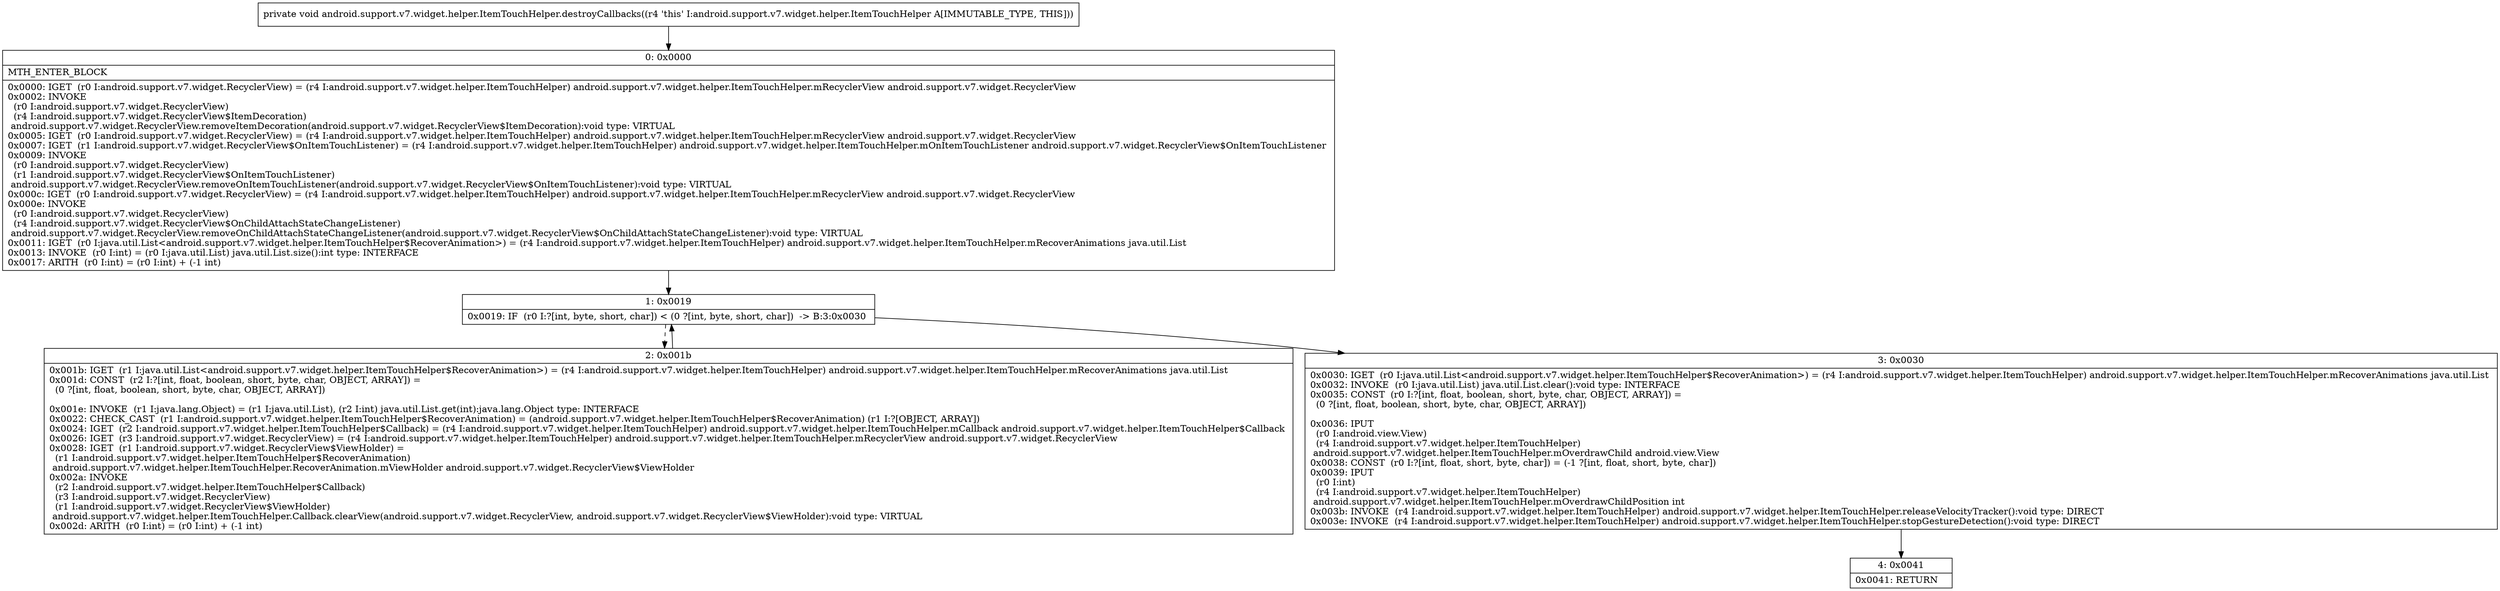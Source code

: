 digraph "CFG forandroid.support.v7.widget.helper.ItemTouchHelper.destroyCallbacks()V" {
Node_0 [shape=record,label="{0\:\ 0x0000|MTH_ENTER_BLOCK\l|0x0000: IGET  (r0 I:android.support.v7.widget.RecyclerView) = (r4 I:android.support.v7.widget.helper.ItemTouchHelper) android.support.v7.widget.helper.ItemTouchHelper.mRecyclerView android.support.v7.widget.RecyclerView \l0x0002: INVOKE  \l  (r0 I:android.support.v7.widget.RecyclerView)\l  (r4 I:android.support.v7.widget.RecyclerView$ItemDecoration)\l android.support.v7.widget.RecyclerView.removeItemDecoration(android.support.v7.widget.RecyclerView$ItemDecoration):void type: VIRTUAL \l0x0005: IGET  (r0 I:android.support.v7.widget.RecyclerView) = (r4 I:android.support.v7.widget.helper.ItemTouchHelper) android.support.v7.widget.helper.ItemTouchHelper.mRecyclerView android.support.v7.widget.RecyclerView \l0x0007: IGET  (r1 I:android.support.v7.widget.RecyclerView$OnItemTouchListener) = (r4 I:android.support.v7.widget.helper.ItemTouchHelper) android.support.v7.widget.helper.ItemTouchHelper.mOnItemTouchListener android.support.v7.widget.RecyclerView$OnItemTouchListener \l0x0009: INVOKE  \l  (r0 I:android.support.v7.widget.RecyclerView)\l  (r1 I:android.support.v7.widget.RecyclerView$OnItemTouchListener)\l android.support.v7.widget.RecyclerView.removeOnItemTouchListener(android.support.v7.widget.RecyclerView$OnItemTouchListener):void type: VIRTUAL \l0x000c: IGET  (r0 I:android.support.v7.widget.RecyclerView) = (r4 I:android.support.v7.widget.helper.ItemTouchHelper) android.support.v7.widget.helper.ItemTouchHelper.mRecyclerView android.support.v7.widget.RecyclerView \l0x000e: INVOKE  \l  (r0 I:android.support.v7.widget.RecyclerView)\l  (r4 I:android.support.v7.widget.RecyclerView$OnChildAttachStateChangeListener)\l android.support.v7.widget.RecyclerView.removeOnChildAttachStateChangeListener(android.support.v7.widget.RecyclerView$OnChildAttachStateChangeListener):void type: VIRTUAL \l0x0011: IGET  (r0 I:java.util.List\<android.support.v7.widget.helper.ItemTouchHelper$RecoverAnimation\>) = (r4 I:android.support.v7.widget.helper.ItemTouchHelper) android.support.v7.widget.helper.ItemTouchHelper.mRecoverAnimations java.util.List \l0x0013: INVOKE  (r0 I:int) = (r0 I:java.util.List) java.util.List.size():int type: INTERFACE \l0x0017: ARITH  (r0 I:int) = (r0 I:int) + (\-1 int) \l}"];
Node_1 [shape=record,label="{1\:\ 0x0019|0x0019: IF  (r0 I:?[int, byte, short, char]) \< (0 ?[int, byte, short, char])  \-\> B:3:0x0030 \l}"];
Node_2 [shape=record,label="{2\:\ 0x001b|0x001b: IGET  (r1 I:java.util.List\<android.support.v7.widget.helper.ItemTouchHelper$RecoverAnimation\>) = (r4 I:android.support.v7.widget.helper.ItemTouchHelper) android.support.v7.widget.helper.ItemTouchHelper.mRecoverAnimations java.util.List \l0x001d: CONST  (r2 I:?[int, float, boolean, short, byte, char, OBJECT, ARRAY]) = \l  (0 ?[int, float, boolean, short, byte, char, OBJECT, ARRAY])\l \l0x001e: INVOKE  (r1 I:java.lang.Object) = (r1 I:java.util.List), (r2 I:int) java.util.List.get(int):java.lang.Object type: INTERFACE \l0x0022: CHECK_CAST  (r1 I:android.support.v7.widget.helper.ItemTouchHelper$RecoverAnimation) = (android.support.v7.widget.helper.ItemTouchHelper$RecoverAnimation) (r1 I:?[OBJECT, ARRAY]) \l0x0024: IGET  (r2 I:android.support.v7.widget.helper.ItemTouchHelper$Callback) = (r4 I:android.support.v7.widget.helper.ItemTouchHelper) android.support.v7.widget.helper.ItemTouchHelper.mCallback android.support.v7.widget.helper.ItemTouchHelper$Callback \l0x0026: IGET  (r3 I:android.support.v7.widget.RecyclerView) = (r4 I:android.support.v7.widget.helper.ItemTouchHelper) android.support.v7.widget.helper.ItemTouchHelper.mRecyclerView android.support.v7.widget.RecyclerView \l0x0028: IGET  (r1 I:android.support.v7.widget.RecyclerView$ViewHolder) = \l  (r1 I:android.support.v7.widget.helper.ItemTouchHelper$RecoverAnimation)\l android.support.v7.widget.helper.ItemTouchHelper.RecoverAnimation.mViewHolder android.support.v7.widget.RecyclerView$ViewHolder \l0x002a: INVOKE  \l  (r2 I:android.support.v7.widget.helper.ItemTouchHelper$Callback)\l  (r3 I:android.support.v7.widget.RecyclerView)\l  (r1 I:android.support.v7.widget.RecyclerView$ViewHolder)\l android.support.v7.widget.helper.ItemTouchHelper.Callback.clearView(android.support.v7.widget.RecyclerView, android.support.v7.widget.RecyclerView$ViewHolder):void type: VIRTUAL \l0x002d: ARITH  (r0 I:int) = (r0 I:int) + (\-1 int) \l}"];
Node_3 [shape=record,label="{3\:\ 0x0030|0x0030: IGET  (r0 I:java.util.List\<android.support.v7.widget.helper.ItemTouchHelper$RecoverAnimation\>) = (r4 I:android.support.v7.widget.helper.ItemTouchHelper) android.support.v7.widget.helper.ItemTouchHelper.mRecoverAnimations java.util.List \l0x0032: INVOKE  (r0 I:java.util.List) java.util.List.clear():void type: INTERFACE \l0x0035: CONST  (r0 I:?[int, float, boolean, short, byte, char, OBJECT, ARRAY]) = \l  (0 ?[int, float, boolean, short, byte, char, OBJECT, ARRAY])\l \l0x0036: IPUT  \l  (r0 I:android.view.View)\l  (r4 I:android.support.v7.widget.helper.ItemTouchHelper)\l android.support.v7.widget.helper.ItemTouchHelper.mOverdrawChild android.view.View \l0x0038: CONST  (r0 I:?[int, float, short, byte, char]) = (\-1 ?[int, float, short, byte, char]) \l0x0039: IPUT  \l  (r0 I:int)\l  (r4 I:android.support.v7.widget.helper.ItemTouchHelper)\l android.support.v7.widget.helper.ItemTouchHelper.mOverdrawChildPosition int \l0x003b: INVOKE  (r4 I:android.support.v7.widget.helper.ItemTouchHelper) android.support.v7.widget.helper.ItemTouchHelper.releaseVelocityTracker():void type: DIRECT \l0x003e: INVOKE  (r4 I:android.support.v7.widget.helper.ItemTouchHelper) android.support.v7.widget.helper.ItemTouchHelper.stopGestureDetection():void type: DIRECT \l}"];
Node_4 [shape=record,label="{4\:\ 0x0041|0x0041: RETURN   \l}"];
MethodNode[shape=record,label="{private void android.support.v7.widget.helper.ItemTouchHelper.destroyCallbacks((r4 'this' I:android.support.v7.widget.helper.ItemTouchHelper A[IMMUTABLE_TYPE, THIS])) }"];
MethodNode -> Node_0;
Node_0 -> Node_1;
Node_1 -> Node_2[style=dashed];
Node_1 -> Node_3;
Node_2 -> Node_1;
Node_3 -> Node_4;
}

